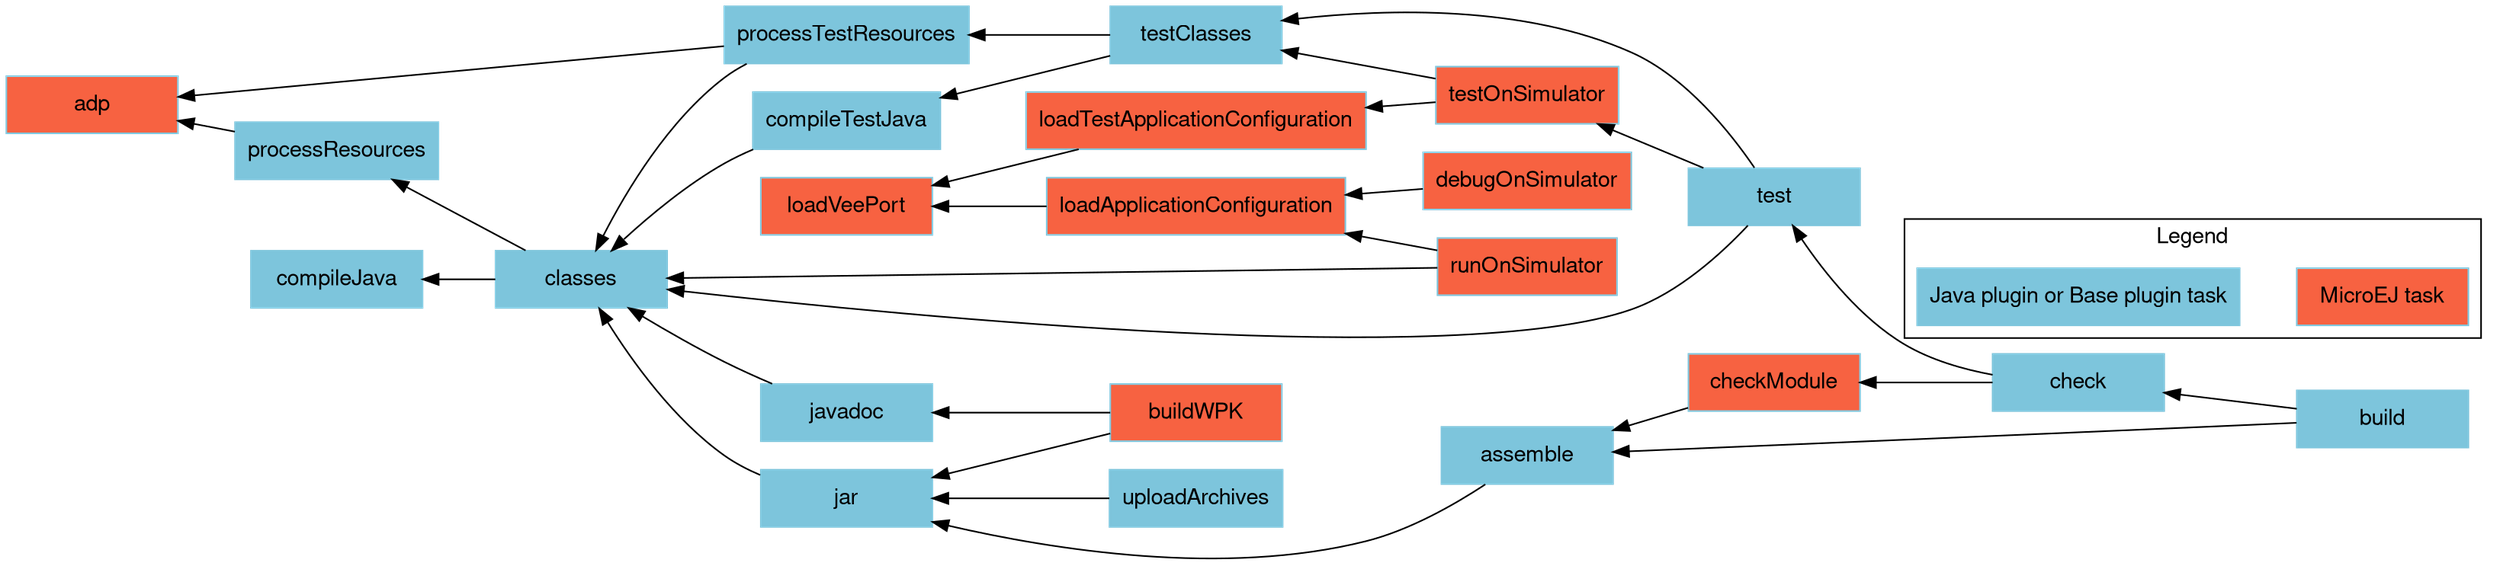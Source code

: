 digraph mygraph {
    rankdir="RL";
    bgcolor="transparent"
    fontname="Helvetica,Arial,sans-serif"
    node [
        shape = box
        width = 1.5
        color = "#7dc5dc"
        style = filled
        fontname="Helvetica,Arial,sans-serif"
    ]
    edge [fontname="Helvetica,Arial,sans-serif"]
    "adp" [fillcolor = "#f76241"]
    "checkModule" [fillcolor = "#f76241"]
    "loadVeePort" [fillcolor = "#f76241"]
    "loadApplicationConfiguration" [fillcolor = "#f76241"]
    "loadTestApplicationConfiguration" [fillcolor = "#f76241"]
    "runOnSimulator" [fillcolor = "#f76241"]
    "debugOnSimulator" [fillcolor = "#f76241"]
    "testOnSimulator" [fillcolor = "#f76241"]
    "buildWPK" [fillcolor = "#f76241"]
    "build" -> "check"
    "check" -> "test"
    "test" -> "testOnSimulator"
    "test" -> "classes"
    "test" -> "testClasses"
    "testOnSimulator" -> "testClasses"
    "testOnSimulator" -> "loadTestApplicationConfiguration"
    "testClasses" -> "compileTestJava"
    "testClasses" -> "processTestResources"
    "loadTestApplicationConfiguration" -> "loadVeePort"
    "processResources" -> "adp"
    "processTestResources" -> "adp"
    "processTestResources" -> "classes"
    "compileTestJava" -> "classes"
    "javadoc" -> "classes"
    "classes" -> "compileJava"
    "classes" -> "processResources"
    "build" -> "assemble"
    "assemble" -> "jar"
    "uploadArchives" -> "jar"
    "jar" -> "classes"
    "runOnSimulator" -> "classes"
    "runOnSimulator" -> "loadApplicationConfiguration"
    "debugOnSimulator" -> "loadApplicationConfiguration"
    "loadApplicationConfiguration" -> "loadVeePort"
    "checkModule" -> "assemble"
    "check" -> "checkModule"
    "buildWPK" -> "jar"
    "buildWPK" -> "javadoc"

    subgraph cluster_legend {
        label="Legend";
        microej [fillcolor="#f76241" label="MicroEJ task"];
        java [fillcolor="#7dc5dc" label="Java plugin or Base plugin task"];
        microej -> java [style=invis];
        java -> microej [style=invis];
    }
}